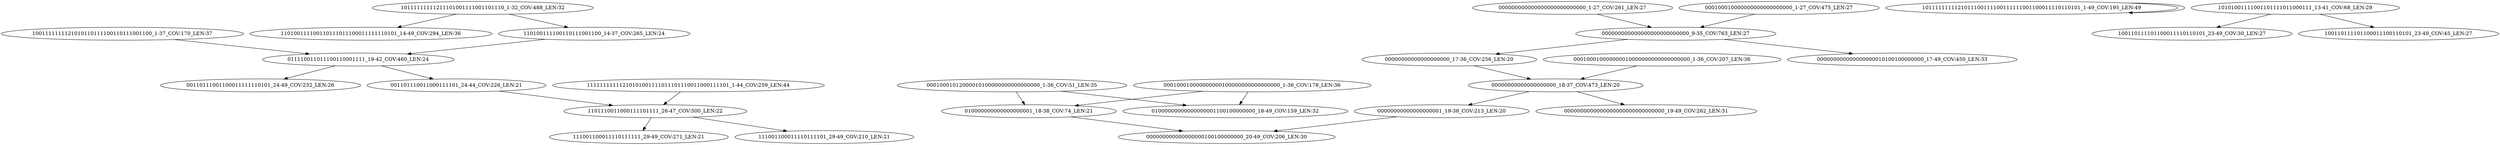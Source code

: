 digraph G {
    "1001111111121010110111100110111001100_1-37_COV:170_LEN:37" -> "011110011011100110001111_19-42_COV:460_LEN:24";
    "000100010000000000100000000000000000_1-36_COV:178_LEN:36" -> "010000000000000000001_18-38_COV:74_LEN:21";
    "000100010000000000100000000000000000_1-36_COV:178_LEN:36" -> "01000000000000000001100100000000_18-49_COV:159_LEN:32";
    "011110011011100110001111_19-42_COV:460_LEN:24" -> "00110111001100011111110101_24-49_COV:232_LEN:26";
    "011110011011100110001111_19-42_COV:460_LEN:24" -> "001101110011000111101_24-44_COV:226_LEN:21";
    "000000000000000000000000000_1-27_COV:261_LEN:27" -> "000000000000000000000000000_9-35_COV:763_LEN:27";
    "1011111111121011100111100111111001100011110110101_1-49_COV:195_LEN:49" -> "1011111111121011100111100111111001100011110110101_1-49_COV:195_LEN:49";
    "1101110011000111101111_26-47_COV:500_LEN:22" -> "111001100011110111111_29-49_COV:271_LEN:21";
    "1101110011000111101111_26-47_COV:500_LEN:22" -> "111001100011110111101_29-49_COV:210_LEN:21";
    "10101001111001101111011000111_13-41_COV:68_LEN:29" -> "100110111101100011110110101_23-49_COV:30_LEN:27";
    "10101001111001101111011000111_13-41_COV:68_LEN:29" -> "100110111101100011100110101_23-49_COV:45_LEN:27";
    "000100010000000000000000000_1-27_COV:475_LEN:27" -> "000000000000000000000000000_9-35_COV:763_LEN:27";
    "010000000000000000001_18-38_COV:74_LEN:21" -> "000000000000000000100100000000_20-49_COV:206_LEN:30";
    "00010001012000010100000000000000000_1-36_COV:51_LEN:35" -> "010000000000000000001_18-38_COV:74_LEN:21";
    "00010001012000010100000000000000000_1-36_COV:51_LEN:35" -> "01000000000000000001100100000000_18-49_COV:159_LEN:32";
    "10111111111211101001111001101110_1-32_COV:488_LEN:32" -> "110100111100110111011100011111110101_14-49_COV:294_LEN:36";
    "10111111111211101001111001101110_1-32_COV:488_LEN:32" -> "110100111100110111001100_14-37_COV:265_LEN:24";
    "11111111111210101001111011101110011000111101_1-44_COV:259_LEN:44" -> "1101110011000111101111_26-47_COV:500_LEN:22";
    "000000000000000000000000000_9-35_COV:763_LEN:27" -> "000000000000000000010100100000000_17-49_COV:450_LEN:33";
    "000000000000000000000000000_9-35_COV:763_LEN:27" -> "00000000000000000000_17-36_COV:256_LEN:20";
    "000100010000000010000000000000000000_1-36_COV:207_LEN:36" -> "00000000000000000000_18-37_COV:473_LEN:20";
    "110100111100110111001100_14-37_COV:265_LEN:24" -> "011110011011100110001111_19-42_COV:460_LEN:24";
    "00000000000000000001_19-38_COV:213_LEN:20" -> "000000000000000000100100000000_20-49_COV:206_LEN:30";
    "00000000000000000000_17-36_COV:256_LEN:20" -> "00000000000000000000_18-37_COV:473_LEN:20";
    "001101110011000111101_24-44_COV:226_LEN:21" -> "1101110011000111101111_26-47_COV:500_LEN:22";
    "00000000000000000000_18-37_COV:473_LEN:20" -> "0000000000000000000000000000000_19-49_COV:262_LEN:31";
    "00000000000000000000_18-37_COV:473_LEN:20" -> "00000000000000000001_19-38_COV:213_LEN:20";
}
